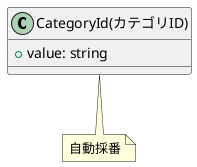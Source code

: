 @startuml CategoryId
class "CategoryId(カテゴリID)" as CategoryId {
    + value: string
}

note bottom of CategoryId
    自動採番
end note
@enduml
